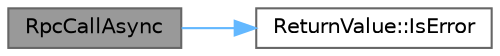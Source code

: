 digraph "RpcCallAsync"
{
 // LATEX_PDF_SIZE
  bgcolor="transparent";
  edge [fontname=Helvetica,fontsize=10,labelfontname=Helvetica,labelfontsize=10];
  node [fontname=Helvetica,fontsize=10,shape=box,height=0.2,width=0.4];
  rankdir="LR";
  Node1 [id="Node000001",label="RpcCallAsync",height=0.2,width=0.4,color="gray40", fillcolor="grey60", style="filled", fontcolor="black",tooltip=" "];
  Node1 -> Node2 [id="edge1_Node000001_Node000002",color="steelblue1",style="solid",tooltip=" "];
  Node2 [id="Node000002",label="ReturnValue::IsError",height=0.2,width=0.4,color="grey40", fillcolor="white", style="filled",URL="$class_return_value.html#a0e9308a6f7eb58488b75a70df37e30d2",tooltip="Returns true if the ReturnValue carries an error. In this case, the T value shall not be used."];
}
